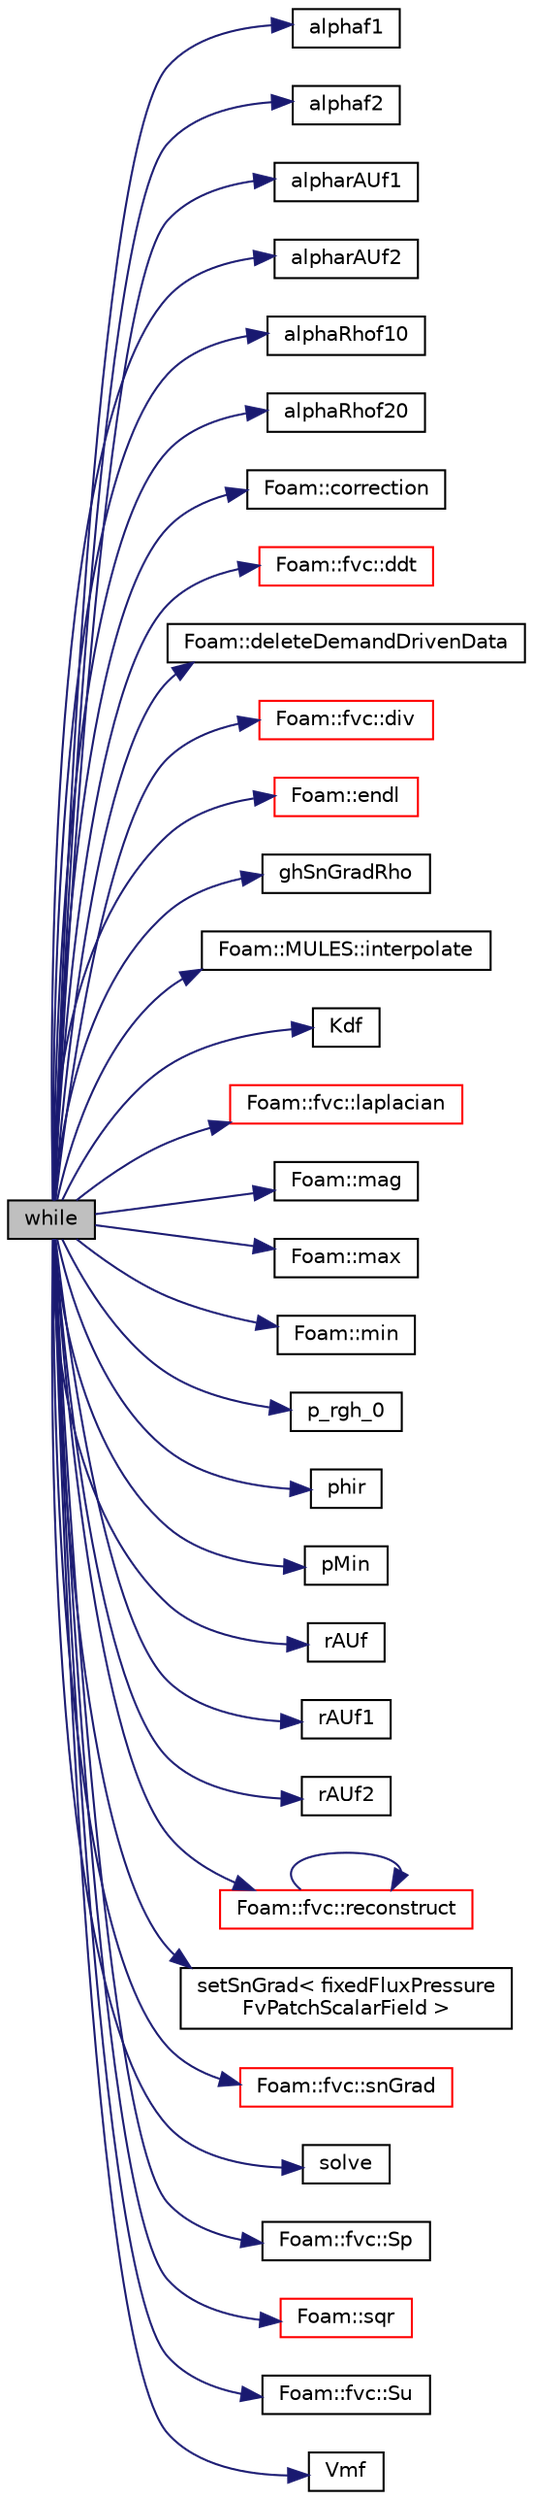digraph "while"
{
  bgcolor="transparent";
  edge [fontname="Helvetica",fontsize="10",labelfontname="Helvetica",labelfontsize="10"];
  node [fontname="Helvetica",fontsize="10",shape=record];
  rankdir="LR";
  Node1 [label="while",height=0.2,width=0.4,color="black", fillcolor="grey75", style="filled", fontcolor="black"];
  Node1 -> Node2 [color="midnightblue",fontsize="10",style="solid",fontname="Helvetica"];
  Node2 [label="alphaf1",height=0.2,width=0.4,color="black",URL="$a02970.html#a56ffcaedadad19bec661b0b110fea575"];
  Node1 -> Node3 [color="midnightblue",fontsize="10",style="solid",fontname="Helvetica"];
  Node3 [label="alphaf2",height=0.2,width=0.4,color="black",URL="$a02970.html#ab75560d8f7fca946379806e8582e0fff"];
  Node1 -> Node4 [color="midnightblue",fontsize="10",style="solid",fontname="Helvetica"];
  Node4 [label="alpharAUf1",height=0.2,width=0.4,color="black",URL="$a02970.html#a482b6c42bdc6748eff2090cd701aca19"];
  Node1 -> Node5 [color="midnightblue",fontsize="10",style="solid",fontname="Helvetica"];
  Node5 [label="alpharAUf2",height=0.2,width=0.4,color="black",URL="$a02970.html#a9e4e0fa3d286b5acfc8c6e298ac0040e"];
  Node1 -> Node6 [color="midnightblue",fontsize="10",style="solid",fontname="Helvetica"];
  Node6 [label="alphaRhof10",height=0.2,width=0.4,color="black",URL="$a02971.html#a8c5e06469e94356b65802eee80915926"];
  Node1 -> Node7 [color="midnightblue",fontsize="10",style="solid",fontname="Helvetica"];
  Node7 [label="alphaRhof20",height=0.2,width=0.4,color="black",URL="$a02971.html#a2aa742ef8125edff46c112905952f784"];
  Node1 -> Node8 [color="midnightblue",fontsize="10",style="solid",fontname="Helvetica"];
  Node8 [label="Foam::correction",height=0.2,width=0.4,color="black",URL="$a10733.html#aa5166e83cc970d681cdb0246482047e8",tooltip="Return the correction form of the given matrix. "];
  Node1 -> Node9 [color="midnightblue",fontsize="10",style="solid",fontname="Helvetica"];
  Node9 [label="Foam::fvc::ddt",height=0.2,width=0.4,color="red",URL="$a10768.html#a5dc871206ab86042756c8ccfdc5797ad"];
  Node1 -> Node10 [color="midnightblue",fontsize="10",style="solid",fontname="Helvetica"];
  Node10 [label="Foam::deleteDemandDrivenData",height=0.2,width=0.4,color="black",URL="$a10733.html#a676ff999562d389fd174d693e17d230a"];
  Node1 -> Node11 [color="midnightblue",fontsize="10",style="solid",fontname="Helvetica"];
  Node11 [label="Foam::fvc::div",height=0.2,width=0.4,color="red",URL="$a10768.html#a585533948ad80abfe589d920c641f251"];
  Node1 -> Node12 [color="midnightblue",fontsize="10",style="solid",fontname="Helvetica"];
  Node12 [label="Foam::endl",height=0.2,width=0.4,color="red",URL="$a10733.html#a2db8fe02a0d3909e9351bb4275b23ce4",tooltip="Add newline and flush stream. "];
  Node1 -> Node13 [color="midnightblue",fontsize="10",style="solid",fontname="Helvetica"];
  Node13 [label="ghSnGradRho",height=0.2,width=0.4,color="black",URL="$a02966.html#a9942c1263e3a2593eeb8b3b3d83c3f9b"];
  Node1 -> Node14 [color="midnightblue",fontsize="10",style="solid",fontname="Helvetica"];
  Node14 [label="Foam::MULES::interpolate",height=0.2,width=0.4,color="black",URL="$a10792.html#a4d62f21551985d814104861e7c1d9b4f"];
  Node1 -> Node15 [color="midnightblue",fontsize="10",style="solid",fontname="Helvetica"];
  Node15 [label="Kdf",height=0.2,width=0.4,color="black",URL="$a02971.html#a334b4aaa686c4d75dae3f8ef21c2fee3"];
  Node1 -> Node16 [color="midnightblue",fontsize="10",style="solid",fontname="Helvetica"];
  Node16 [label="Foam::fvc::laplacian",height=0.2,width=0.4,color="red",URL="$a10768.html#ac75bff389d0405149b204b0d7ac214cd"];
  Node1 -> Node17 [color="midnightblue",fontsize="10",style="solid",fontname="Helvetica"];
  Node17 [label="Foam::mag",height=0.2,width=0.4,color="black",URL="$a10733.html#a929da2a3fdcf3dacbbe0487d3a330dae"];
  Node1 -> Node18 [color="midnightblue",fontsize="10",style="solid",fontname="Helvetica"];
  Node18 [label="Foam::max",height=0.2,width=0.4,color="black",URL="$a10733.html#ac993e906cf2774ae77e666bc24e81733"];
  Node1 -> Node19 [color="midnightblue",fontsize="10",style="solid",fontname="Helvetica"];
  Node19 [label="Foam::min",height=0.2,width=0.4,color="black",URL="$a10733.html#a253e112ad2d56d96230ff39ea7f442dc"];
  Node1 -> Node20 [color="midnightblue",fontsize="10",style="solid",fontname="Helvetica"];
  Node20 [label="p_rgh_0",height=0.2,width=0.4,color="black",URL="$a02958.html#a334f791ac62072f36a4207b1994c1cc1"];
  Node1 -> Node21 [color="midnightblue",fontsize="10",style="solid",fontname="Helvetica"];
  Node21 [label="phir",height=0.2,width=0.4,color="black",URL="$a03264.html#a4467c6170d33d993a4e646952bde9020"];
  Node1 -> Node22 [color="midnightblue",fontsize="10",style="solid",fontname="Helvetica"];
  Node22 [label="pMin",height=0.2,width=0.4,color="black",URL="$a04491.html#a48bbce368545974bebafe3faccb1040b"];
  Node1 -> Node23 [color="midnightblue",fontsize="10",style="solid",fontname="Helvetica"];
  Node23 [label="rAUf",height=0.2,width=0.4,color="black",URL="$a02936.html#ae693ae4c2085edc7ebb2aac47e046b2d"];
  Node1 -> Node24 [color="midnightblue",fontsize="10",style="solid",fontname="Helvetica"];
  Node24 [label="rAUf1",height=0.2,width=0.4,color="black",URL="$a02971.html#af31cf73e8d316a6188f40d45cb1f191d"];
  Node1 -> Node25 [color="midnightblue",fontsize="10",style="solid",fontname="Helvetica"];
  Node25 [label="rAUf2",height=0.2,width=0.4,color="black",URL="$a02971.html#ab3722b38def952d21d9de4a6d962169a"];
  Node1 -> Node26 [color="midnightblue",fontsize="10",style="solid",fontname="Helvetica"];
  Node26 [label="Foam::fvc::reconstruct",height=0.2,width=0.4,color="red",URL="$a10768.html#ad8a6471328adb4cddcc0d4cedfa39ca2"];
  Node26 -> Node26 [color="midnightblue",fontsize="10",style="solid",fontname="Helvetica"];
  Node1 -> Node27 [color="midnightblue",fontsize="10",style="solid",fontname="Helvetica"];
  Node27 [label="setSnGrad\< fixedFluxPressure\lFvPatchScalarField \>",height=0.2,width=0.4,color="black",URL="$a02924.html#a7df668f205a383521ed4b57860ab3bf1"];
  Node1 -> Node28 [color="midnightblue",fontsize="10",style="solid",fontname="Helvetica"];
  Node28 [label="Foam::fvc::snGrad",height=0.2,width=0.4,color="red",URL="$a10768.html#a15da734ee906cb52cf17937ab84c41a0"];
  Node1 -> Node29 [color="midnightblue",fontsize="10",style="solid",fontname="Helvetica"];
  Node29 [label="solve",height=0.2,width=0.4,color="black",URL="$a02952.html#a63a249aff939702e1f4e9e11464c663c"];
  Node1 -> Node30 [color="midnightblue",fontsize="10",style="solid",fontname="Helvetica"];
  Node30 [label="Foam::fvc::Sp",height=0.2,width=0.4,color="black",URL="$a10768.html#acb372005d973de14c63c97ba57a82d99"];
  Node1 -> Node31 [color="midnightblue",fontsize="10",style="solid",fontname="Helvetica"];
  Node31 [label="Foam::sqr",height=0.2,width=0.4,color="red",URL="$a10733.html#a277dc11c581d53826ab5090b08f3b17b"];
  Node1 -> Node32 [color="midnightblue",fontsize="10",style="solid",fontname="Helvetica"];
  Node32 [label="Foam::fvc::Su",height=0.2,width=0.4,color="black",URL="$a10768.html#ac92e296062b7b025a96b82351c1d9b89"];
  Node1 -> Node33 [color="midnightblue",fontsize="10",style="solid",fontname="Helvetica"];
  Node33 [label="Vmf",height=0.2,width=0.4,color="black",URL="$a02971.html#a6202358428fa923d53e7c70660bbc17e"];
}
